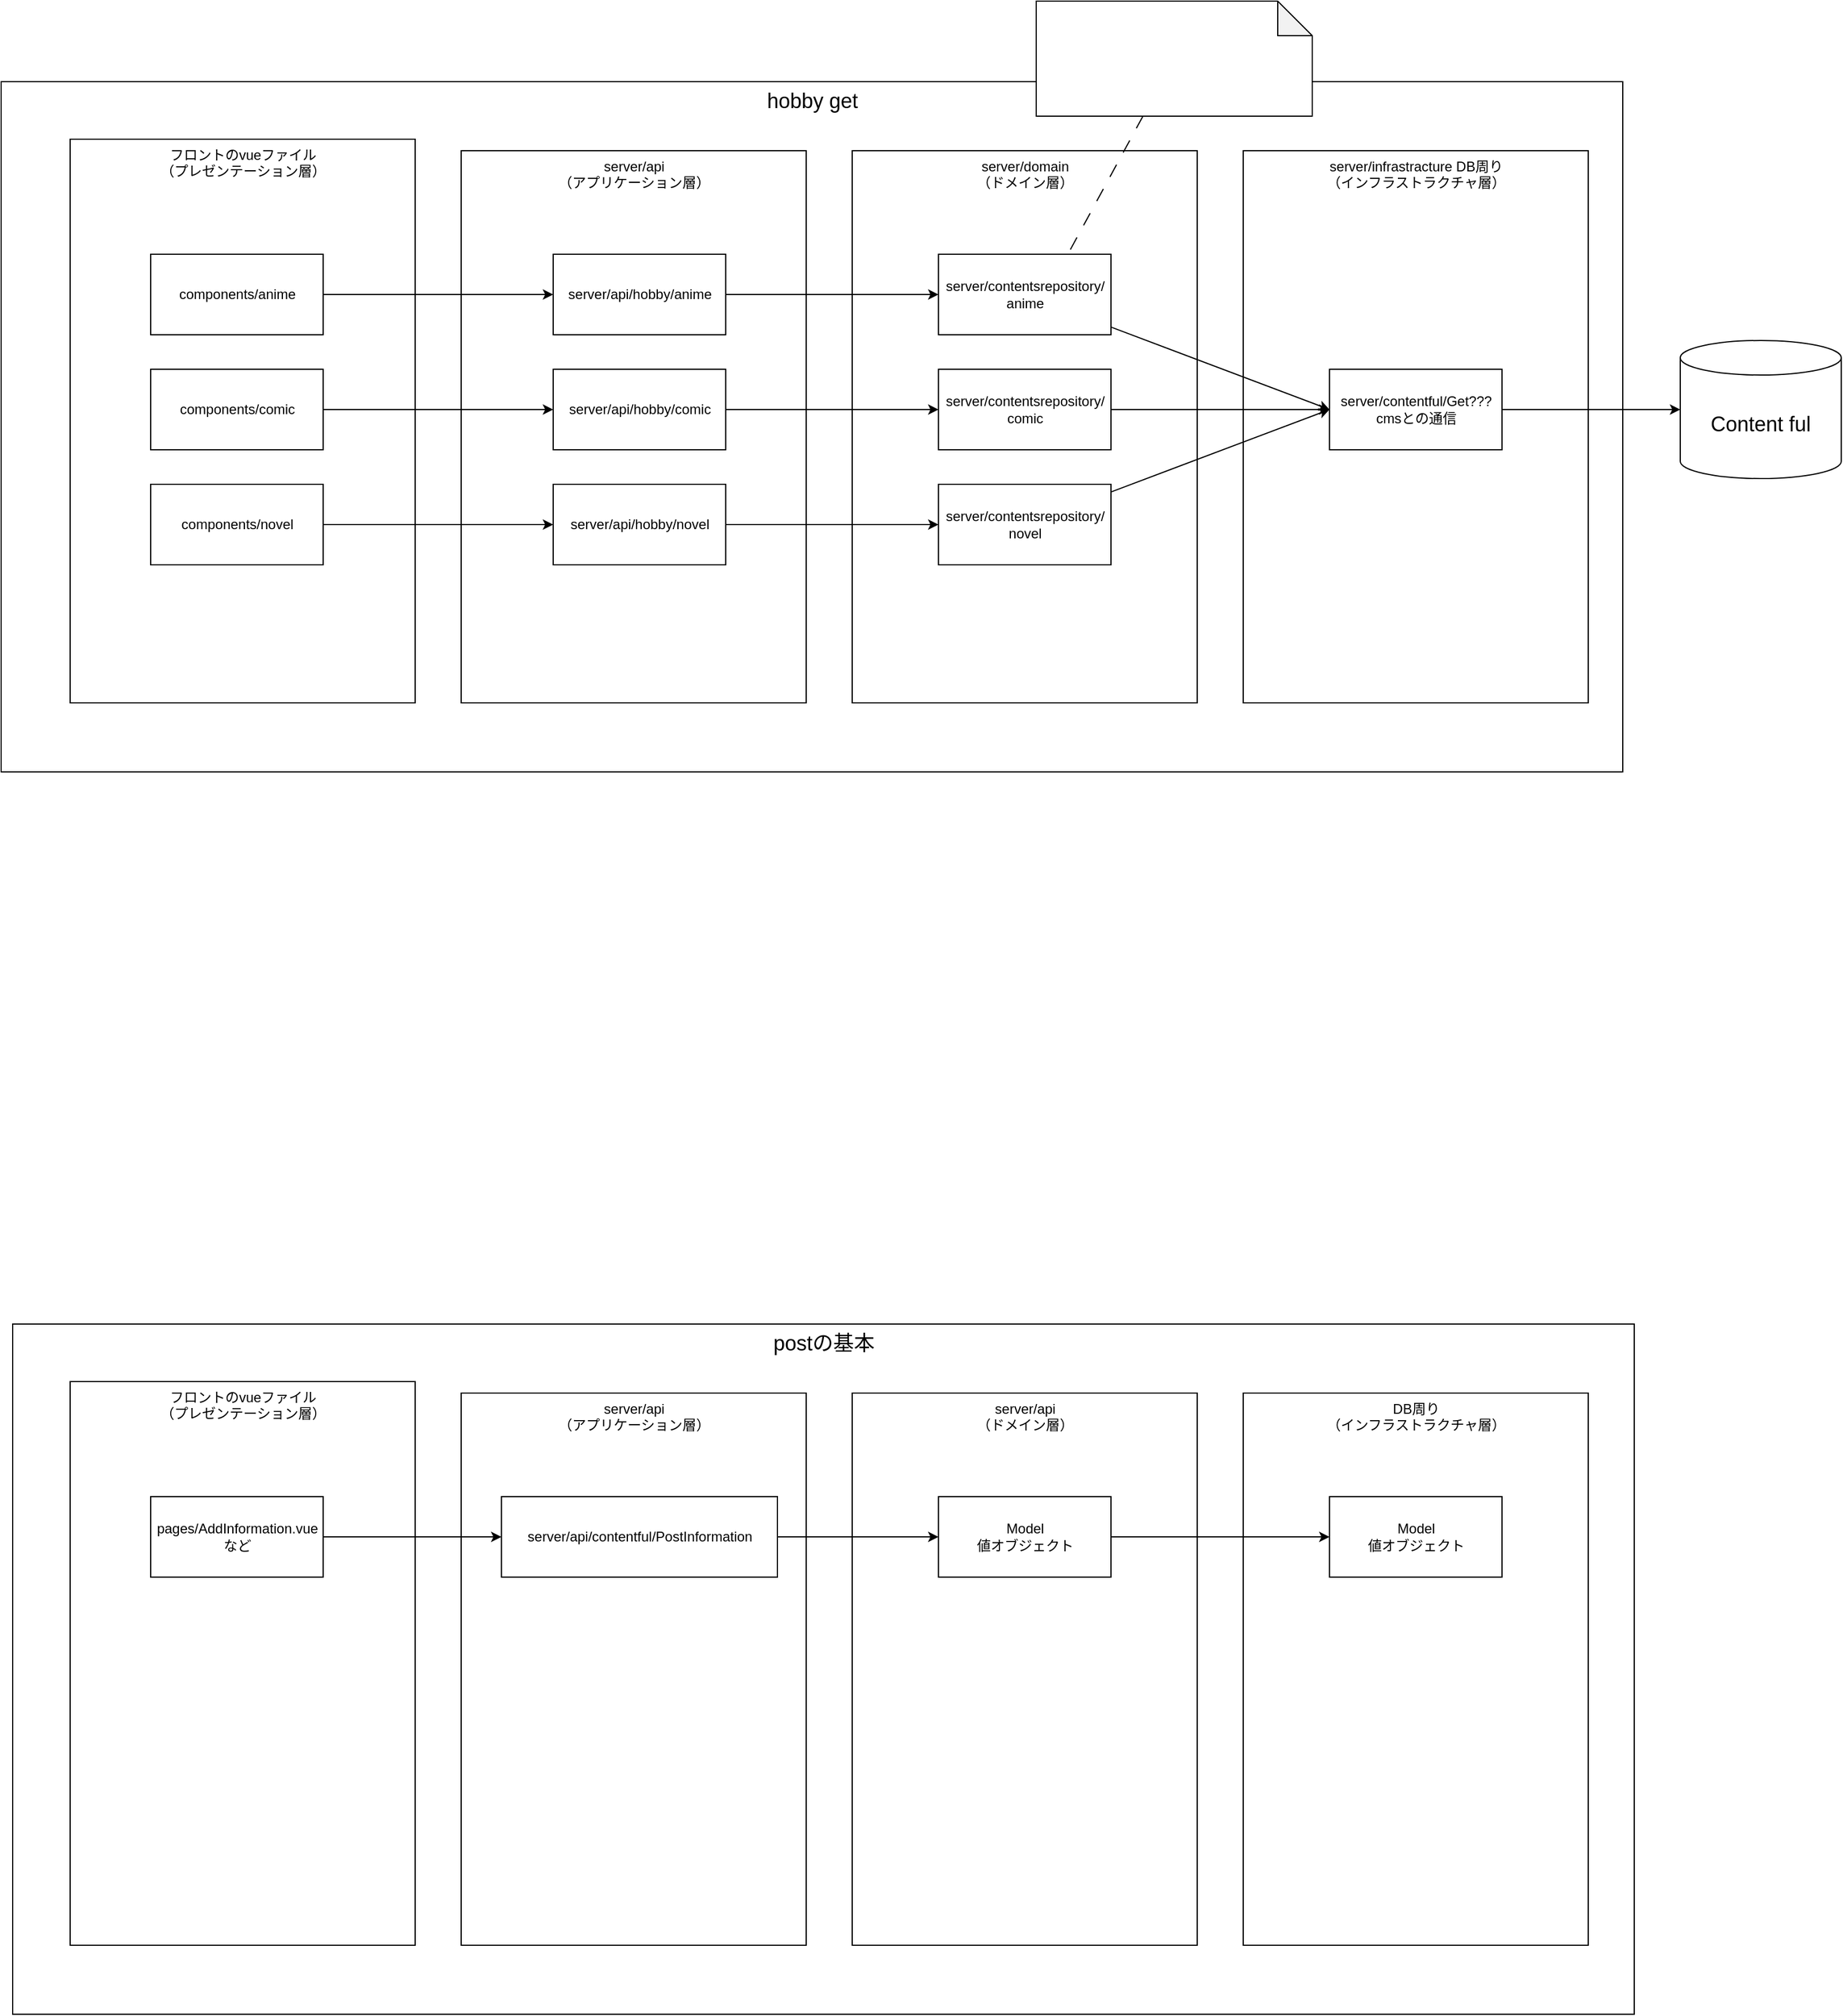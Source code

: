<mxfile>
    <diagram id="xQSI3djOxjJfqGSrouA1" name="ページ1">
        <mxGraphModel dx="317" dy="450" grid="1" gridSize="10" guides="1" tooltips="1" connect="1" arrows="1" fold="1" page="1" pageScale="1" pageWidth="3300" pageHeight="4681" math="0" shadow="0">
            <root>
                <mxCell id="0"/>
                <mxCell id="1" parent="0"/>
                <mxCell id="35" value="&lt;span style=&quot;font-size: 18px;&quot;&gt;hobby get&lt;/span&gt;" style="html=1;verticalAlign=top;fillColor=default;" parent="1" vertex="1">
                    <mxGeometry x="70" y="120" width="1410" height="600" as="geometry"/>
                </mxCell>
                <mxCell id="34" value="&lt;font style=&quot;font-size: 18px;&quot;&gt;postの基本&lt;/font&gt;" style="html=1;verticalAlign=top;fillColor=default;" parent="1" vertex="1">
                    <mxGeometry x="80" y="1200" width="1410" height="600" as="geometry"/>
                </mxCell>
                <mxCell id="2" value="フロントのvueファイル&lt;br&gt;（プレゼンテーション層）" style="html=1;verticalAlign=top;" parent="1" vertex="1">
                    <mxGeometry x="130" y="170" width="300" height="490" as="geometry"/>
                </mxCell>
                <mxCell id="3" value="server/api&lt;br&gt;（アプリケーション層）" style="html=1;verticalAlign=top;" parent="1" vertex="1">
                    <mxGeometry x="470" y="180" width="300" height="480" as="geometry"/>
                </mxCell>
                <mxCell id="4" value="server/domain&lt;br&gt;（ドメイン層）" style="html=1;verticalAlign=top;" parent="1" vertex="1">
                    <mxGeometry x="810" y="180" width="300" height="480" as="geometry"/>
                </mxCell>
                <mxCell id="5" value="server/infrastracture DB周り&lt;br&gt;（インフラストラクチャ層）" style="html=1;verticalAlign=top;" parent="1" vertex="1">
                    <mxGeometry x="1150" y="180" width="300" height="480" as="geometry"/>
                </mxCell>
                <mxCell id="12" style="edgeStyle=none;html=1;entryX=0;entryY=0.5;entryDx=0;entryDy=0;" parent="1" source="6" target="7" edge="1">
                    <mxGeometry relative="1" as="geometry"/>
                </mxCell>
                <mxCell id="6" value="components/anime" style="html=1;" parent="1" vertex="1">
                    <mxGeometry x="200" y="270" width="150" height="70" as="geometry"/>
                </mxCell>
                <mxCell id="45" style="edgeStyle=none;html=1;entryX=0;entryY=0.5;entryDx=0;entryDy=0;fontSize=12;" parent="1" source="7" target="36" edge="1">
                    <mxGeometry relative="1" as="geometry"/>
                </mxCell>
                <mxCell id="7" value="server/api/hobby/anime" style="html=1;" parent="1" vertex="1">
                    <mxGeometry x="550" y="270" width="150" height="70" as="geometry"/>
                </mxCell>
                <mxCell id="46" style="edgeStyle=none;html=1;entryX=0;entryY=0.5;entryDx=0;entryDy=0;fontSize=12;" parent="1" source="8" target="40" edge="1">
                    <mxGeometry relative="1" as="geometry"/>
                </mxCell>
                <mxCell id="8" value="server/api/hobby/comic" style="html=1;" parent="1" vertex="1">
                    <mxGeometry x="550" y="370" width="150" height="70" as="geometry"/>
                </mxCell>
                <mxCell id="47" style="edgeStyle=none;html=1;entryX=0;entryY=0.5;entryDx=0;entryDy=0;fontSize=12;" parent="1" source="9" target="41" edge="1">
                    <mxGeometry relative="1" as="geometry"/>
                </mxCell>
                <mxCell id="9" value="server/api/hobby/novel" style="html=1;" parent="1" vertex="1">
                    <mxGeometry x="550" y="470" width="150" height="70" as="geometry"/>
                </mxCell>
                <mxCell id="13" style="edgeStyle=none;html=1;entryX=0;entryY=0.5;entryDx=0;entryDy=0;" parent="1" source="10" target="8" edge="1">
                    <mxGeometry relative="1" as="geometry"/>
                </mxCell>
                <mxCell id="10" value="components/comic" style="html=1;" parent="1" vertex="1">
                    <mxGeometry x="200" y="370" width="150" height="70" as="geometry"/>
                </mxCell>
                <mxCell id="14" style="edgeStyle=none;html=1;entryX=0;entryY=0.5;entryDx=0;entryDy=0;" parent="1" source="11" target="9" edge="1">
                    <mxGeometry relative="1" as="geometry"/>
                </mxCell>
                <mxCell id="11" value="components/novel" style="html=1;" parent="1" vertex="1">
                    <mxGeometry x="200" y="470" width="150" height="70" as="geometry"/>
                </mxCell>
                <mxCell id="15" value="フロントのvueファイル&lt;br&gt;（プレゼンテーション層）" style="html=1;verticalAlign=top;" parent="1" vertex="1">
                    <mxGeometry x="130" y="1250" width="300" height="490" as="geometry"/>
                </mxCell>
                <mxCell id="16" value="server/api&lt;br&gt;（アプリケーション層）" style="html=1;verticalAlign=top;" parent="1" vertex="1">
                    <mxGeometry x="470" y="1260" width="300" height="480" as="geometry"/>
                </mxCell>
                <mxCell id="17" value="server/api&lt;br&gt;（ドメイン層）" style="html=1;verticalAlign=top;" parent="1" vertex="1">
                    <mxGeometry x="810" y="1260" width="300" height="480" as="geometry"/>
                </mxCell>
                <mxCell id="18" value="DB周り&lt;br&gt;（インフラストラクチャ層）" style="html=1;verticalAlign=top;" parent="1" vertex="1">
                    <mxGeometry x="1150" y="1260" width="300" height="480" as="geometry"/>
                </mxCell>
                <mxCell id="19" style="edgeStyle=none;html=1;entryX=0;entryY=0.5;entryDx=0;entryDy=0;" parent="1" source="20" target="21" edge="1">
                    <mxGeometry relative="1" as="geometry"/>
                </mxCell>
                <mxCell id="20" value="pages/AddInformation.vue&lt;br&gt;など" style="html=1;" parent="1" vertex="1">
                    <mxGeometry x="200" y="1350" width="150" height="70" as="geometry"/>
                </mxCell>
                <mxCell id="29" style="edgeStyle=none;html=1;entryX=0;entryY=0.5;entryDx=0;entryDy=0;" parent="1" source="21" target="28" edge="1">
                    <mxGeometry relative="1" as="geometry"/>
                </mxCell>
                <mxCell id="21" value="server/api/contentful/PostInformation" style="html=1;" parent="1" vertex="1">
                    <mxGeometry x="505" y="1350" width="240" height="70" as="geometry"/>
                </mxCell>
                <mxCell id="24" style="edgeStyle=none;html=1;entryX=0;entryY=0.5;entryDx=0;entryDy=0;" parent="1" edge="1">
                    <mxGeometry relative="1" as="geometry">
                        <mxPoint x="550" y="925" as="targetPoint"/>
                    </mxGeometry>
                </mxCell>
                <mxCell id="26" style="edgeStyle=none;html=1;entryX=0;entryY=0.5;entryDx=0;entryDy=0;" parent="1" edge="1">
                    <mxGeometry relative="1" as="geometry">
                        <mxPoint x="350" y="1025" as="sourcePoint"/>
                    </mxGeometry>
                </mxCell>
                <mxCell id="31" style="edgeStyle=none;html=1;entryX=0;entryY=0.5;entryDx=0;entryDy=0;" parent="1" source="28" target="30" edge="1">
                    <mxGeometry relative="1" as="geometry"/>
                </mxCell>
                <mxCell id="28" value="Model&lt;br&gt;値オブジェクト" style="html=1;" parent="1" vertex="1">
                    <mxGeometry x="885" y="1350" width="150" height="70" as="geometry"/>
                </mxCell>
                <mxCell id="30" value="Model&lt;br&gt;値オブジェクト" style="html=1;" parent="1" vertex="1">
                    <mxGeometry x="1225" y="1350" width="150" height="70" as="geometry"/>
                </mxCell>
                <mxCell id="48" style="edgeStyle=none;html=1;entryX=0;entryY=0.5;entryDx=0;entryDy=0;fontSize=12;" parent="1" source="36" target="37" edge="1">
                    <mxGeometry relative="1" as="geometry"/>
                </mxCell>
                <mxCell id="36" value="server/contentsrepository/&lt;br&gt;anime" style="html=1;" parent="1" vertex="1">
                    <mxGeometry x="885" y="270" width="150" height="70" as="geometry"/>
                </mxCell>
                <mxCell id="39" style="edgeStyle=none;html=1;entryX=0;entryY=0.5;entryDx=0;entryDy=0;entryPerimeter=0;fontSize=18;" parent="1" source="37" target="38" edge="1">
                    <mxGeometry relative="1" as="geometry"/>
                </mxCell>
                <mxCell id="37" value="server/contentful/Get???&lt;br&gt;cmsとの通信" style="html=1;" parent="1" vertex="1">
                    <mxGeometry x="1225" y="370" width="150" height="70" as="geometry"/>
                </mxCell>
                <mxCell id="38" value="Content ful" style="shape=cylinder3;whiteSpace=wrap;html=1;boundedLbl=1;backgroundOutline=1;size=15;fontSize=18;fillColor=default;" parent="1" vertex="1">
                    <mxGeometry x="1530" y="345" width="140" height="120" as="geometry"/>
                </mxCell>
                <mxCell id="49" style="edgeStyle=none;html=1;entryX=0;entryY=0.5;entryDx=0;entryDy=0;fontSize=12;" parent="1" source="40" target="37" edge="1">
                    <mxGeometry relative="1" as="geometry"/>
                </mxCell>
                <mxCell id="40" value="server/contentsrepository/&lt;br&gt;comic" style="html=1;" parent="1" vertex="1">
                    <mxGeometry x="885" y="370" width="150" height="70" as="geometry"/>
                </mxCell>
                <mxCell id="50" style="edgeStyle=none;html=1;entryX=0;entryY=0.5;entryDx=0;entryDy=0;fontSize=12;" parent="1" source="41" target="37" edge="1">
                    <mxGeometry relative="1" as="geometry"/>
                </mxCell>
                <mxCell id="41" value="server/contentsrepository/&lt;br&gt;novel" style="html=1;" parent="1" vertex="1">
                    <mxGeometry x="885" y="470" width="150" height="70" as="geometry"/>
                </mxCell>
                <mxCell id="43" style="edgeStyle=none;html=1;entryX=0.75;entryY=0;entryDx=0;entryDy=0;fontSize=18;dashed=1;dashPattern=12 12;endArrow=none;endFill=0;" parent="1" source="42" target="36" edge="1">
                    <mxGeometry relative="1" as="geometry"/>
                </mxCell>
                <mxCell id="42" value="" style="shape=note;whiteSpace=wrap;html=1;backgroundOutline=1;darkOpacity=0.05;fontSize=18;fillColor=default;" parent="1" vertex="1">
                    <mxGeometry x="970" y="50" width="240" height="100" as="geometry"/>
                </mxCell>
            </root>
        </mxGraphModel>
    </diagram>
    <diagram id="jZ1gVVn10oi0GXlpdr8Y" name="ページ2">
        <mxGraphModel dx="317" dy="450" grid="1" gridSize="10" guides="1" tooltips="1" connect="1" arrows="1" fold="1" page="1" pageScale="1" pageWidth="3300" pageHeight="4681" math="0" shadow="0">
            <root>
                <mxCell id="0"/>
                <mxCell id="1" parent="0"/>
                <mxCell id="WuR70ok3u7na5zteDEGi-1" value="server/domain&lt;br&gt;（ドメイン層）" style="html=1;verticalAlign=top;" parent="1" vertex="1">
                    <mxGeometry x="250" y="150" width="850" height="770" as="geometry"/>
                </mxCell>
                <mxCell id="WuR70ok3u7na5zteDEGi-2" value="server/infrastracture DB周り&lt;br&gt;（インフラストラクチャ層）" style="html=1;verticalAlign=top;" parent="1" vertex="1">
                    <mxGeometry x="1140" y="150" width="580" height="770" as="geometry"/>
                </mxCell>
                <mxCell id="WuR70ok3u7na5zteDEGi-3" style="edgeStyle=none;html=1;entryX=0;entryY=0.5;entryDx=0;entryDy=0;fontSize=12;exitX=1;exitY=0.5;exitDx=0;exitDy=0;" parent="1" source="WlfXExq0ihKUn-abKrNc-1" target="WuR70ok3u7na5zteDEGi-6" edge="1">
                    <mxGeometry relative="1" as="geometry">
                        <mxPoint x="1025" y="303.302" as="sourcePoint"/>
                    </mxGeometry>
                </mxCell>
                <mxCell id="WuR70ok3u7na5zteDEGi-5" style="edgeStyle=none;html=1;entryX=0;entryY=0.5;entryDx=0;entryDy=0;entryPerimeter=0;fontSize=18;" parent="1" source="WuR70ok3u7na5zteDEGi-6" edge="1">
                    <mxGeometry relative="1" as="geometry">
                        <mxPoint x="1520" y="375" as="targetPoint"/>
                    </mxGeometry>
                </mxCell>
                <mxCell id="WuR70ok3u7na5zteDEGi-6" value="server/contentful/Get???&lt;br&gt;cmsとの通信" style="html=1;" parent="1" vertex="1">
                    <mxGeometry x="1215" y="340" width="150" height="70" as="geometry"/>
                </mxCell>
                <mxCell id="HrAjWfPTMZugNCnRWcRB-1" value="&lt;font style=&quot;font-size: 12px;&quot;&gt;こんな値オブジェクトが増えるかも&lt;br&gt;・視聴日&lt;br&gt;・info投稿日　リンク&lt;br&gt;・公式HPのリンク&lt;/font&gt;" style="shape=note;whiteSpace=wrap;html=1;backgroundOutline=1;darkOpacity=0.05;fontSize=18;fillColor=default;" parent="1" vertex="1">
                    <mxGeometry x="540" y="20" width="240" height="100" as="geometry"/>
                </mxCell>
                <mxCell id="HrAjWfPTMZugNCnRWcRB-14" value="&lt;p style=&quot;margin:0px;margin-top:4px;text-align:center;&quot;&gt;Syllabary五十音&lt;/p&gt;&lt;hr size=&quot;1&quot;&gt;&lt;p style=&quot;margin:0px;margin-left:4px;&quot;&gt;&lt;span style=&quot;background-color: initial;&quot;&gt;+ name: string&amp;nbsp;&lt;/span&gt;&lt;br&gt;&lt;/p&gt;&lt;hr size=&quot;1&quot;&gt;&lt;p style=&quot;margin:0px;margin-left:4px;&quot;&gt;&amp;nbsp;+ save&lt;/p&gt;" style="verticalAlign=top;align=left;overflow=fill;fontSize=12;fontFamily=Helvetica;html=1;" parent="1" vertex="1">
                    <mxGeometry x="1210" y="550" width="160" height="90" as="geometry"/>
                </mxCell>
                <mxCell id="zquFN8W2M5XpC5l0C0fW-1" value="Content ful" style="shape=cylinder3;whiteSpace=wrap;html=1;boundedLbl=1;backgroundOutline=1;size=15;fontSize=18;fillColor=default;" parent="1" vertex="1">
                    <mxGeometry x="1830" y="400" width="140" height="120" as="geometry"/>
                </mxCell>
                <mxCell id="zquFN8W2M5XpC5l0C0fW-2" value="&lt;p style=&quot;margin:0px;margin-top:4px;text-align:center;&quot;&gt;EntryId&lt;/p&gt;&lt;hr size=&quot;1&quot;&gt;&lt;p style=&quot;margin:0px;margin-left:4px;&quot;&gt;&lt;span style=&quot;background-color: initial;&quot;&gt;+ name: string&amp;nbsp;&lt;/span&gt;&lt;br&gt;&lt;/p&gt;&lt;hr size=&quot;1&quot;&gt;&lt;p style=&quot;margin:0px;margin-left:4px;&quot;&gt;&amp;nbsp;+ save&lt;/p&gt;" style="verticalAlign=top;align=left;overflow=fill;fontSize=12;fontFamily=Helvetica;html=1;" parent="1" vertex="1">
                    <mxGeometry x="1210" y="680" width="160" height="90" as="geometry"/>
                </mxCell>
                <mxCell id="WlfXExq0ihKUn-abKrNc-1" value="アニメ 集約" style="html=1;verticalAlign=top;" parent="1" vertex="1">
                    <mxGeometry x="330" y="200" width="735" height="560" as="geometry"/>
                </mxCell>
                <mxCell id="WlfXExq0ihKUn-abKrNc-3" value="&lt;p style=&quot;margin:0px;margin-top:4px;text-align:center;&quot;&gt;&lt;b&gt;Anme　エンティティ&lt;/b&gt;&lt;/p&gt;&lt;hr size=&quot;1&quot;&gt;&lt;p style=&quot;margin:0px;margin-left:4px;&quot;&gt;+ id EntryId {id}&lt;/p&gt;&lt;p style=&quot;margin:0px;margin-left:4px;&quot;&gt;+ name: title&amp;nbsp; {id}&lt;/p&gt;&lt;hr size=&quot;1&quot;&gt;&lt;p style=&quot;margin:0px;margin-left:4px;&quot;&gt;&lt;br&gt;&lt;/p&gt;" style="verticalAlign=top;align=left;overflow=fill;fontSize=12;fontFamily=Helvetica;html=1;" parent="1" vertex="1">
                    <mxGeometry x="580" y="270" width="160" height="90" as="geometry"/>
                </mxCell>
                <mxCell id="HrAjWfPTMZugNCnRWcRB-11" value="&lt;p style=&quot;margin:0px;margin-top:4px;text-align:center;&quot;&gt;&lt;b&gt;Title 値オブジェクト&lt;/b&gt;&lt;/p&gt;&lt;hr size=&quot;1&quot;&gt;&lt;p style=&quot;margin:0px;margin-left:4px;&quot;&gt;&lt;span style=&quot;background-color: initial;&quot;&gt;+ name: string&amp;nbsp;&lt;/span&gt;&lt;br&gt;&lt;/p&gt;&lt;hr size=&quot;1&quot;&gt;&lt;p style=&quot;margin:0px;margin-left:4px;&quot;&gt;&lt;br&gt;&lt;/p&gt;" style="verticalAlign=top;align=left;overflow=fill;fontSize=12;fontFamily=Helvetica;html=1;" parent="1" vertex="1">
                    <mxGeometry x="850" y="390" width="160" height="90" as="geometry"/>
                </mxCell>
                <mxCell id="HrAjWfPTMZugNCnRWcRB-13" value="&lt;p style=&quot;margin:0px;margin-top:4px;text-align:center;&quot;&gt;&lt;i&gt;&amp;lt;&amp;lt;Interface&amp;gt;&amp;gt;&lt;/i&gt;&lt;br&gt;&lt;b&gt;AnimeRepository&lt;/b&gt;&lt;/p&gt;&lt;hr size=&quot;1&quot;&gt;&lt;p style=&quot;margin:0px;margin-left:4px;&quot;&gt;&lt;br&gt;&lt;/p&gt;&lt;hr size=&quot;1&quot;&gt;&lt;p style=&quot;margin:0px;margin-left:4px;&quot;&gt;+ save&lt;/p&gt;" style="verticalAlign=top;align=left;overflow=fill;fontSize=12;fontFamily=Helvetica;html=1;" parent="1" vertex="1">
                    <mxGeometry x="565" y="430" width="190" height="140" as="geometry"/>
                </mxCell>
                <mxCell id="HrAjWfPTMZugNCnRWcRB-8" value="&lt;p style=&quot;margin:0px;margin-top:4px;text-align:center;&quot;&gt;&lt;b&gt;EntryId 値オブジェクト&lt;/b&gt;&lt;/p&gt;&lt;hr size=&quot;1&quot;&gt;&lt;p style=&quot;margin:0px;margin-left:4px;&quot;&gt;&lt;span style=&quot;background-color: initial;&quot;&gt;+ id : string&lt;/span&gt;&lt;br&gt;&lt;/p&gt;&lt;hr size=&quot;1&quot;&gt;&lt;p style=&quot;margin:0px;margin-left:4px;&quot;&gt;&lt;br&gt;&lt;/p&gt;" style="verticalAlign=top;align=left;overflow=fill;fontSize=12;fontFamily=Helvetica;html=1;" parent="1" vertex="1">
                    <mxGeometry x="850" y="270" width="160" height="90" as="geometry"/>
                </mxCell>
                <mxCell id="HrAjWfPTMZugNCnRWcRB-2" style="edgeStyle=none;html=1;entryX=0.5;entryY=0;entryDx=0;entryDy=0;" parent="1" source="HrAjWfPTMZugNCnRWcRB-1" target="WlfXExq0ihKUn-abKrNc-3" edge="1">
                    <mxGeometry relative="1" as="geometry"/>
                </mxCell>
                <mxCell id="HrAjWfPTMZugNCnRWcRB-10" style="edgeStyle=none;html=1;entryX=0;entryY=0.5;entryDx=0;entryDy=0;fontSize=12;" parent="1" source="WlfXExq0ihKUn-abKrNc-3" target="HrAjWfPTMZugNCnRWcRB-8" edge="1">
                    <mxGeometry relative="1" as="geometry"/>
                </mxCell>
                <mxCell id="HrAjWfPTMZugNCnRWcRB-12" style="edgeStyle=none;html=1;entryX=0;entryY=0.5;entryDx=0;entryDy=0;fontSize=12;" parent="1" source="WlfXExq0ihKUn-abKrNc-3" target="HrAjWfPTMZugNCnRWcRB-11" edge="1">
                    <mxGeometry relative="1" as="geometry"/>
                </mxCell>
                <mxCell id="HrAjWfPTMZugNCnRWcRB-15" style="edgeStyle=none;html=1;entryX=1;entryY=0.5;entryDx=0;entryDy=0;fontSize=12;endArrow=block;endFill=0;dashed=1;" parent="1" source="HrAjWfPTMZugNCnRWcRB-14" target="HrAjWfPTMZugNCnRWcRB-13" edge="1">
                    <mxGeometry relative="1" as="geometry"/>
                </mxCell>
                <mxCell id="zquFN8W2M5XpC5l0C0fW-3" style="edgeStyle=none;html=1;entryX=1;entryY=0.5;entryDx=0;entryDy=0;dashed=1;fontSize=12;endArrow=block;endFill=0;" parent="1" source="zquFN8W2M5XpC5l0C0fW-2" target="HrAjWfPTMZugNCnRWcRB-13" edge="1">
                    <mxGeometry relative="1" as="geometry"/>
                </mxCell>
                <mxCell id="zquFN8W2M5XpC5l0C0fW-5" style="edgeStyle=none;html=1;entryX=0.5;entryY=1;entryDx=0;entryDy=0;dashed=1;fontSize=12;endArrow=block;endFill=0;" parent="1" source="zquFN8W2M5XpC5l0C0fW-4" target="HrAjWfPTMZugNCnRWcRB-13" edge="1">
                    <mxGeometry relative="1" as="geometry"/>
                </mxCell>
                <mxCell id="zquFN8W2M5XpC5l0C0fW-6" style="edgeStyle=none;html=1;entryX=0.5;entryY=1;entryDx=0;entryDy=0;dashed=1;fontSize=12;endArrow=block;endFill=0;" parent="1" source="zquFN8W2M5XpC5l0C0fW-4" target="WlfXExq0ihKUn-abKrNc-3" edge="1">
                    <mxGeometry relative="1" as="geometry">
                        <Array as="points">
                            <mxPoint x="820" y="490"/>
                        </Array>
                    </mxGeometry>
                </mxCell>
                <mxCell id="zquFN8W2M5XpC5l0C0fW-4" value="&lt;p style=&quot;margin:0px;margin-top:4px;text-align:center;&quot;&gt;&lt;b&gt;AnimeFactory&amp;nbsp;&lt;/b&gt;&lt;/p&gt;&lt;hr size=&quot;1&quot;&gt;&lt;p style=&quot;margin:0px;margin-left:4px;&quot;&gt;&lt;span style=&quot;background-color: initial;&quot;&gt;+ name: string&amp;nbsp;&lt;/span&gt;&lt;br&gt;&lt;/p&gt;&lt;hr size=&quot;1&quot;&gt;&lt;p style=&quot;margin:0px;margin-left:4px;&quot;&gt;&lt;br&gt;&lt;/p&gt;" style="verticalAlign=top;align=left;overflow=fill;fontSize=12;fontFamily=Helvetica;html=1;" parent="1" vertex="1">
                    <mxGeometry x="580" y="620" width="160" height="90" as="geometry"/>
                </mxCell>
            </root>
        </mxGraphModel>
    </diagram>
</mxfile>